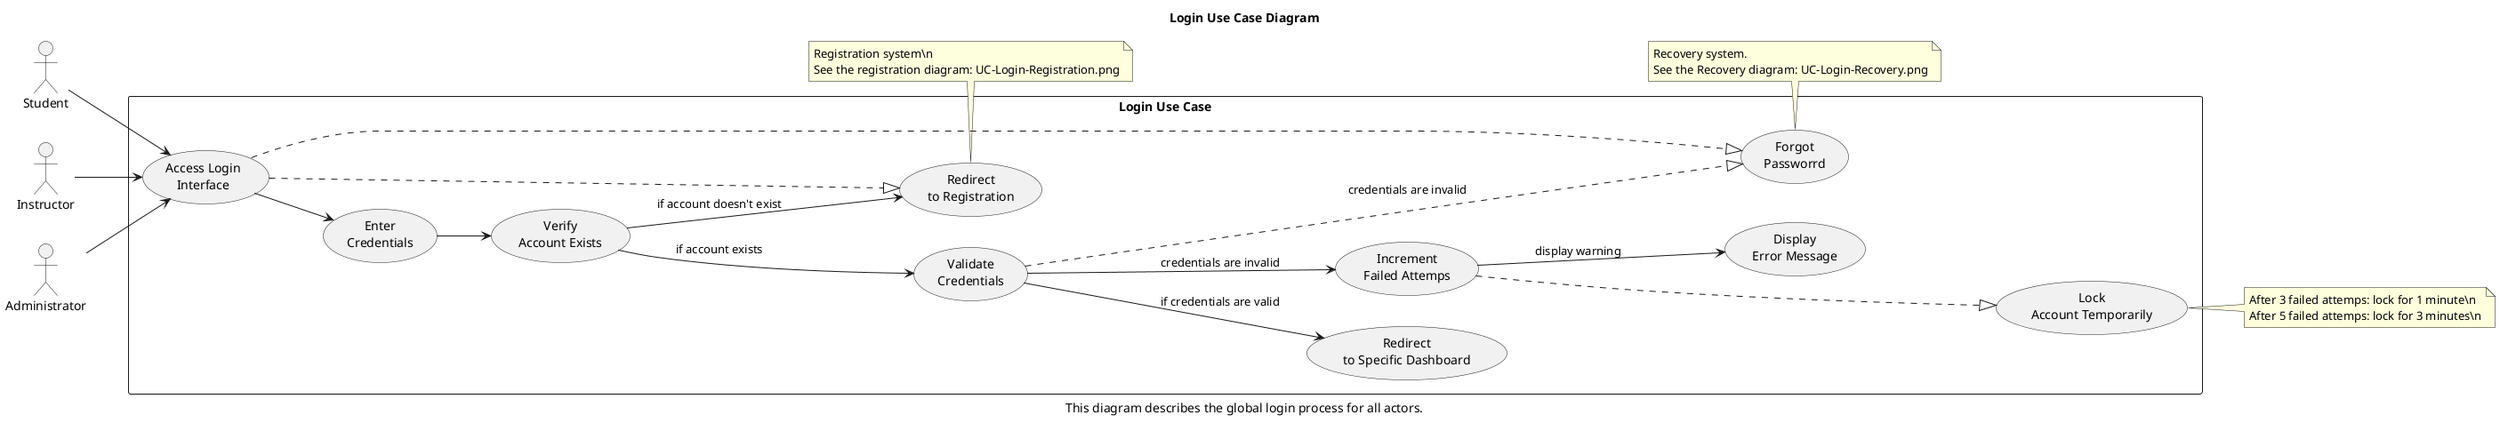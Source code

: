 @startuml Login Use Case Diagram
' Title
title Login Use Case Diagram

' Direction
left to right direction

' Actors
actor Student
actor Instructor
actor Administrator

' Use Cases
rectangle "Login Use Case" {
    usecase "Access Login\nInterface" as UC1
    usecase "Enter\nCredentials" as UC2
    usecase "Verify\nAccount Exists" as UC3
    usecase "Redirect\nto Registration" as UC4
    usecase "Validate\nCredentials" as UC5
    usecase "Redirect\nto Specific Dashboard" as UC6
    usecase "Increment\nFailed Attemps" as UC7
    usecase "Lock\nAccount Temporarily" as UC8
    usecase "Display\nError Message" as UC9
    usecase "Forgot\nPassworrd" as UC10
}

' Actor Relations
Student --> UC1
Instructor --> UC1
Administrator --> UC1

' Use Case Flow
UC1 -.-|> UC10
UC1 --> UC2
UC1 -.-|> UC4
UC2 --> UC3
UC3 --> UC4 : if account doesn't exist
UC3 --> UC5 : if account exists
UC5 --> UC6 : if credentials are valid
UC5 --> UC7 : credentials are invalid
UC5 -.-|> UC10 : credentials are invalid
UC7 -.-|> UC8
UC7 --> UC9 : display warning

' Note for locking logic
note bottom of UC4
Registration system\n
See the registration diagram: UC-Login-Registration.png
end note

note right of UC8
After 3 failed attemps: lock for 1 minute\n
After 5 failed attemps: lock for 3 minutes\n
end note

note bottom of UC10
Recovery system.
See the Recovery diagram: UC-Login-Recovery.png
end note

caption This diagram describes the global login process for all actors.

@enduml